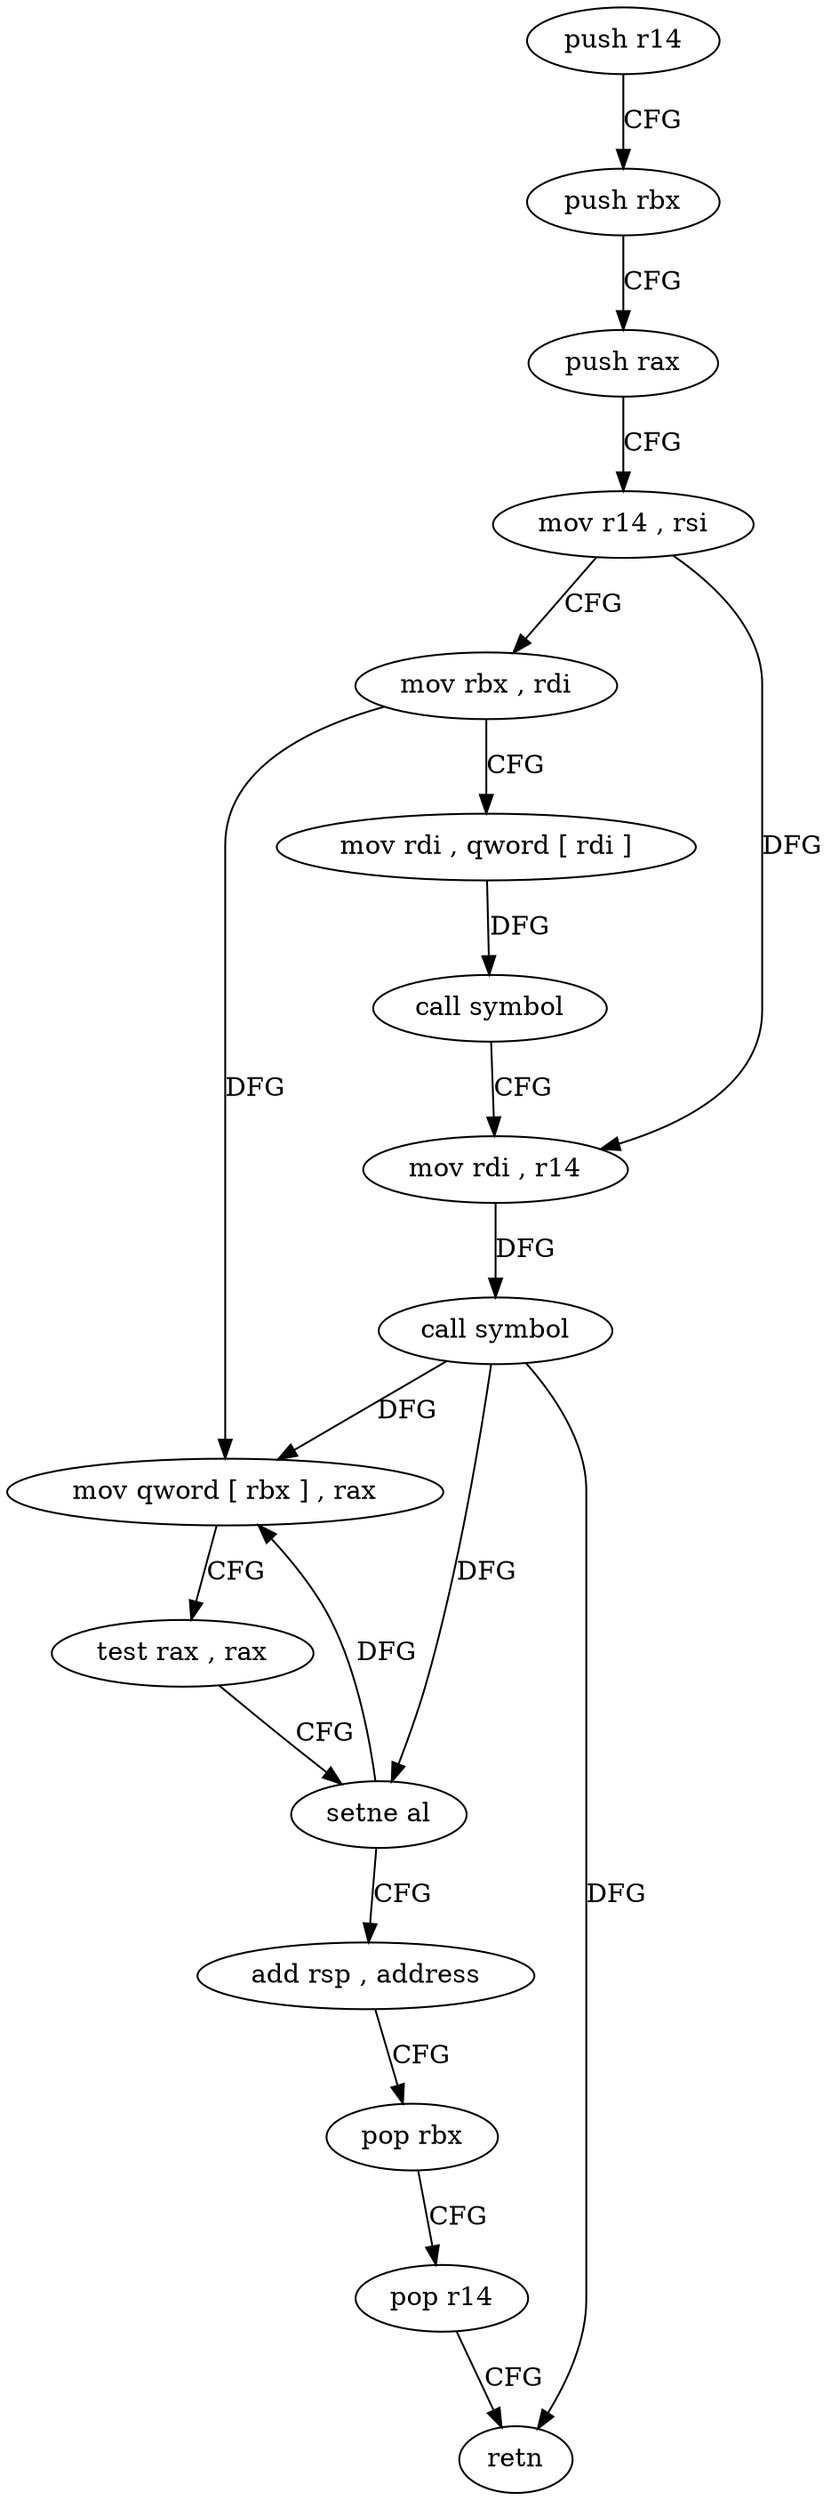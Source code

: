 digraph "func" {
"79664" [label = "push r14" ]
"79666" [label = "push rbx" ]
"79667" [label = "push rax" ]
"79668" [label = "mov r14 , rsi" ]
"79671" [label = "mov rbx , rdi" ]
"79674" [label = "mov rdi , qword [ rdi ]" ]
"79677" [label = "call symbol" ]
"79682" [label = "mov rdi , r14" ]
"79685" [label = "call symbol" ]
"79690" [label = "mov qword [ rbx ] , rax" ]
"79693" [label = "test rax , rax" ]
"79696" [label = "setne al" ]
"79699" [label = "add rsp , address" ]
"79703" [label = "pop rbx" ]
"79704" [label = "pop r14" ]
"79706" [label = "retn" ]
"79664" -> "79666" [ label = "CFG" ]
"79666" -> "79667" [ label = "CFG" ]
"79667" -> "79668" [ label = "CFG" ]
"79668" -> "79671" [ label = "CFG" ]
"79668" -> "79682" [ label = "DFG" ]
"79671" -> "79674" [ label = "CFG" ]
"79671" -> "79690" [ label = "DFG" ]
"79674" -> "79677" [ label = "DFG" ]
"79677" -> "79682" [ label = "CFG" ]
"79682" -> "79685" [ label = "DFG" ]
"79685" -> "79690" [ label = "DFG" ]
"79685" -> "79696" [ label = "DFG" ]
"79685" -> "79706" [ label = "DFG" ]
"79690" -> "79693" [ label = "CFG" ]
"79693" -> "79696" [ label = "CFG" ]
"79696" -> "79699" [ label = "CFG" ]
"79696" -> "79690" [ label = "DFG" ]
"79699" -> "79703" [ label = "CFG" ]
"79703" -> "79704" [ label = "CFG" ]
"79704" -> "79706" [ label = "CFG" ]
}
